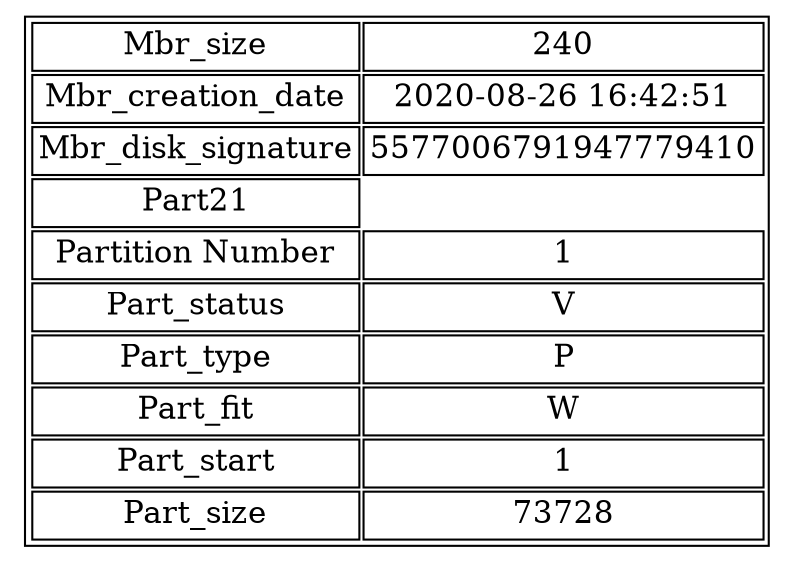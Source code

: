digraph test { graph [ratio=fill];node [label="Grafica", fontsize=15, shape=plaintext];graph [bb="0,0,352,154"];arset [label=<<TABLE><TR><TD>Mbr_size</TD><TD>240</TD></TR><TR><TD>Mbr_creation_date</TD><TD>2020-08-26 16:42:51</TD></TR><TR><TD>Mbr_disk_signature</TD><TD>5577006791947779410</TD></TR><TR><TD>Part21</TD></TR><TR><TD>Partition Number</TD><TD>1</TD></TR><TR><TD>Part_status</TD><TD>V</TD></TR><TR><TD>Part_type</TD><TD>P</TD></TR><TR><TD>Part_fit</TD><TD>W</TD></TR><TR><TD>Part_start</TD><TD>1</TD></TR><TR><TD>Part_size</TD><TD>73728</TD></TR></TABLE>>, ];}